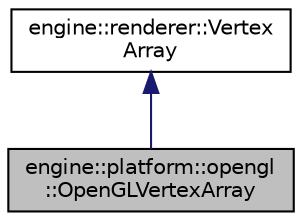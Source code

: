 digraph "engine::platform::opengl::OpenGLVertexArray"
{
 // LATEX_PDF_SIZE
  edge [fontname="Helvetica",fontsize="10",labelfontname="Helvetica",labelfontsize="10"];
  node [fontname="Helvetica",fontsize="10",shape=record];
  Node1 [label="engine::platform::opengl\l::OpenGLVertexArray",height=0.2,width=0.4,color="black", fillcolor="grey75", style="filled", fontcolor="black",tooltip=" "];
  Node2 -> Node1 [dir="back",color="midnightblue",fontsize="10",style="solid",fontname="Helvetica"];
  Node2 [label="engine::renderer::Vertex\lArray",height=0.2,width=0.4,color="black", fillcolor="white", style="filled",URL="$classengine_1_1renderer_1_1VertexArray.html",tooltip="The abstraction for representing Vertex arrays and their sub components."];
}
